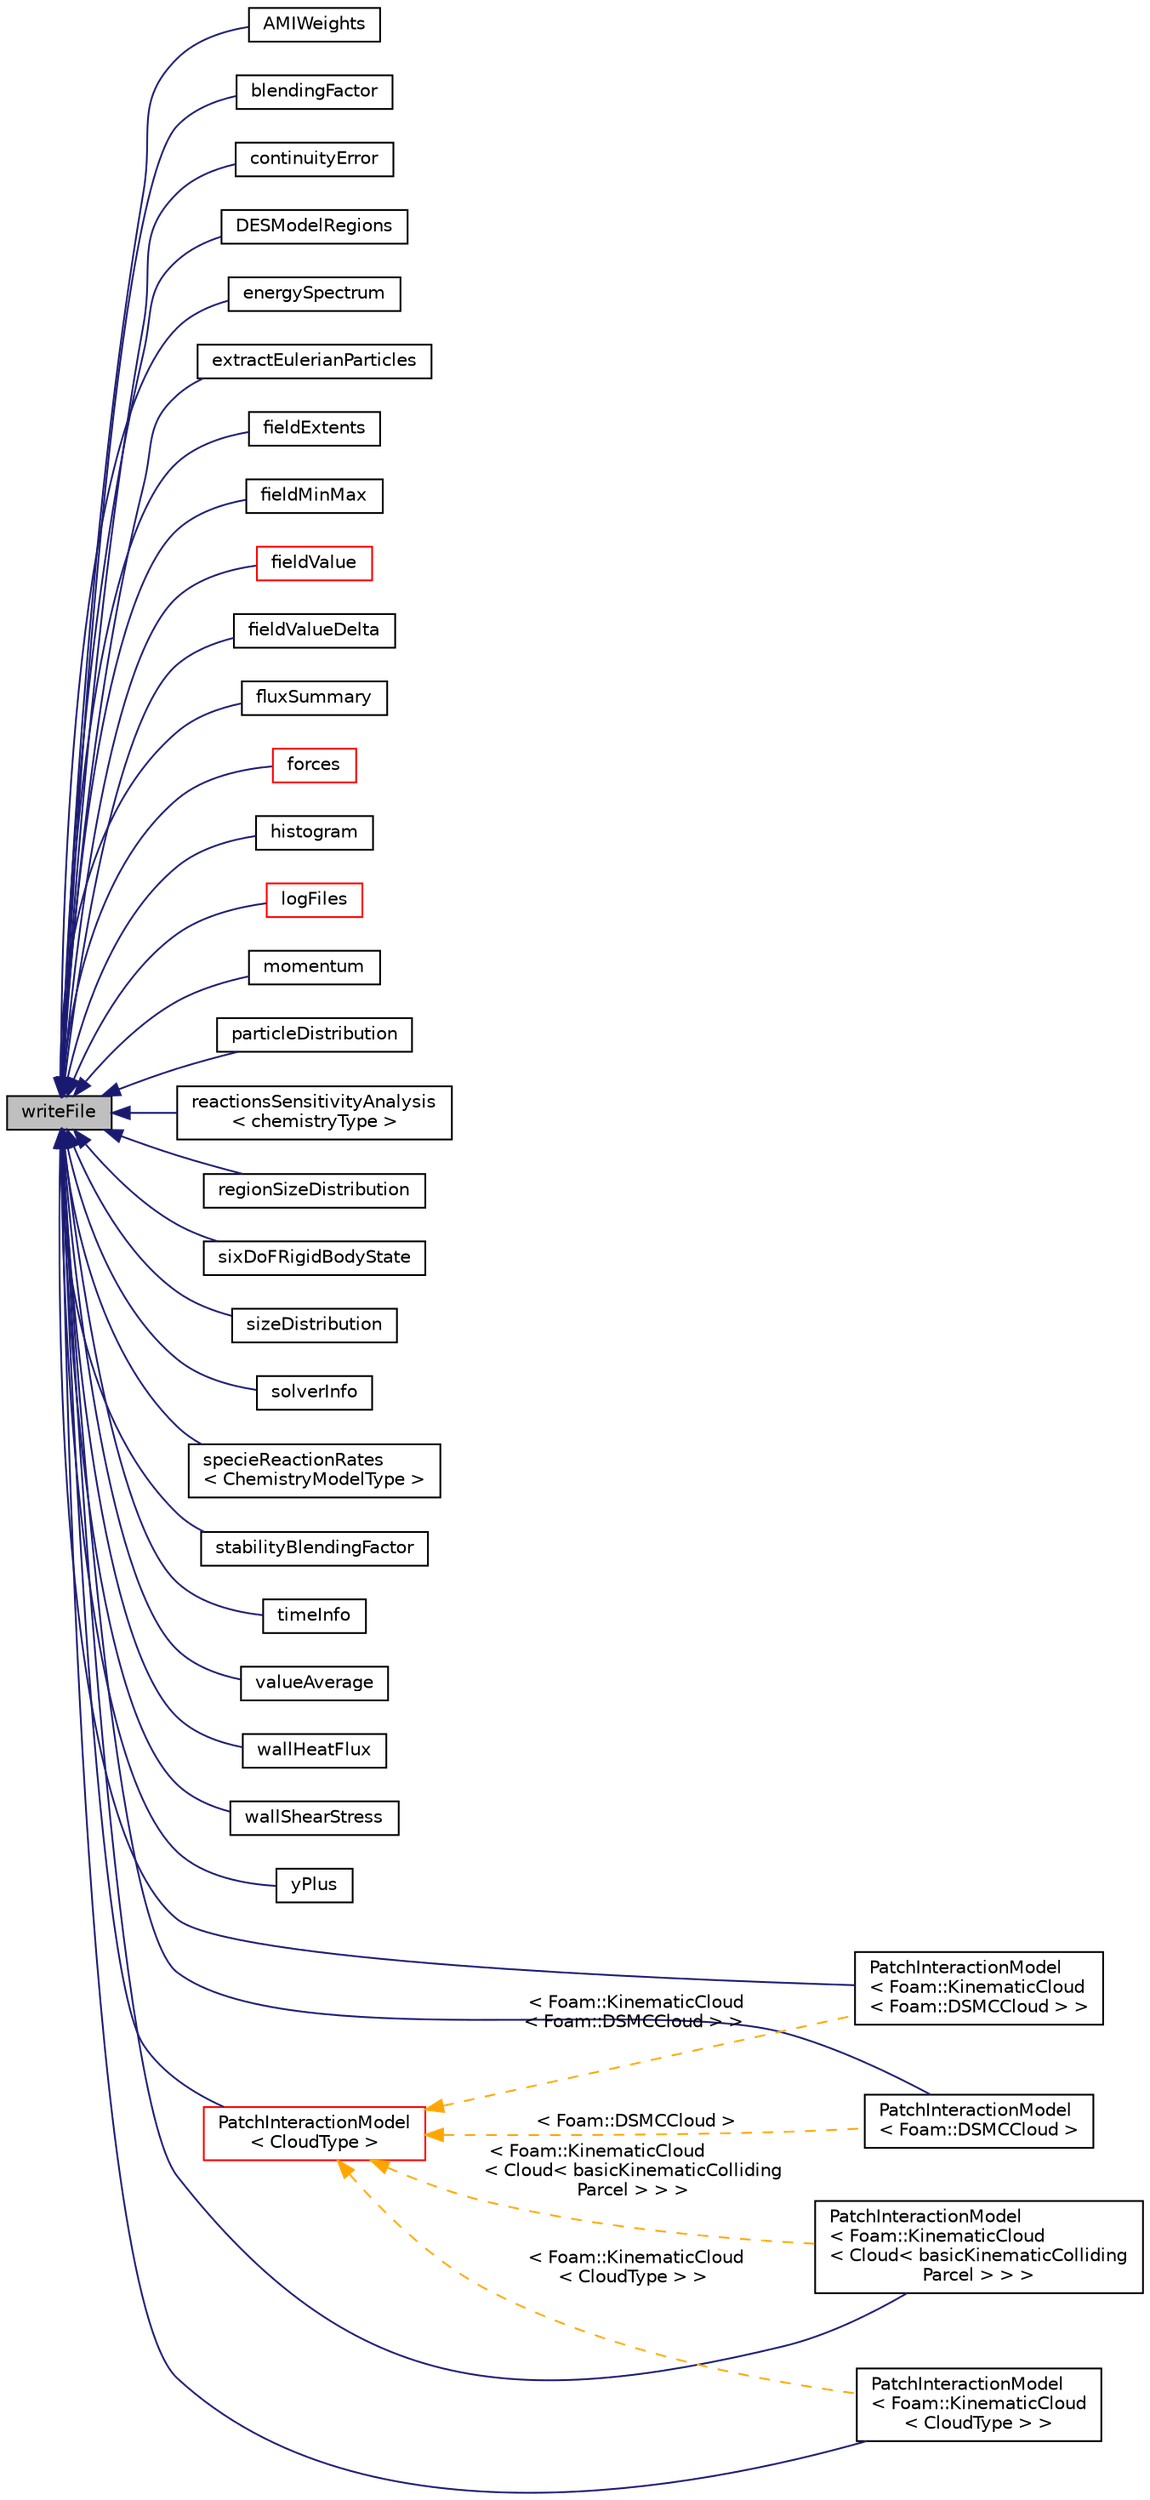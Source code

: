 digraph "writeFile"
{
  bgcolor="transparent";
  edge [fontname="Helvetica",fontsize="10",labelfontname="Helvetica",labelfontsize="10"];
  node [fontname="Helvetica",fontsize="10",shape=record];
  rankdir="LR";
  Node1 [label="writeFile",height=0.2,width=0.4,color="black", fillcolor="grey75", style="filled" fontcolor="black"];
  Node1 -> Node2 [dir="back",color="midnightblue",fontsize="10",style="solid",fontname="Helvetica"];
  Node2 [label="AMIWeights",height=0.2,width=0.4,color="black",URL="$classFoam_1_1functionObjects_1_1AMIWeights.html",tooltip="Reports the min/max/average AMI weights to text file and optionally writes VTK surfaces of the sum of..."];
  Node1 -> Node3 [dir="back",color="midnightblue",fontsize="10",style="solid",fontname="Helvetica"];
  Node3 [label="blendingFactor",height=0.2,width=0.4,color="black",URL="$classFoam_1_1functionObjects_1_1blendingFactor.html",tooltip="Calculates and outputs the blendingFactor as used by the bended convection schemes. The output is a volume field (cells) whose value is calculated via the maximum blending factor for any cell face. "];
  Node1 -> Node4 [dir="back",color="midnightblue",fontsize="10",style="solid",fontname="Helvetica"];
  Node4 [label="continuityError",height=0.2,width=0.4,color="black",URL="$classFoam_1_1functionObjects_1_1continuityError.html",tooltip="Calculates the continuity error for a flux field. "];
  Node1 -> Node5 [dir="back",color="midnightblue",fontsize="10",style="solid",fontname="Helvetica"];
  Node5 [label="DESModelRegions",height=0.2,width=0.4,color="black",URL="$classFoam_1_1functionObjects_1_1DESModelRegions.html",tooltip="This function object writes out an indicator field for DES turbulence calculations, that is: "];
  Node1 -> Node6 [dir="back",color="midnightblue",fontsize="10",style="solid",fontname="Helvetica"];
  Node6 [label="energySpectrum",height=0.2,width=0.4,color="black",URL="$classFoam_1_1functionObjects_1_1energySpectrum.html",tooltip="Calculates the energy spectrum for a structured IJK mesh. "];
  Node1 -> Node7 [dir="back",color="midnightblue",fontsize="10",style="solid",fontname="Helvetica"];
  Node7 [label="extractEulerianParticles",height=0.2,width=0.4,color="black",URL="$classFoam_1_1functionObjects_1_1extractEulerianParticles.html",tooltip="Generates particle size information from Eulerian calculations, e.g. VoF. "];
  Node1 -> Node8 [dir="back",color="midnightblue",fontsize="10",style="solid",fontname="Helvetica"];
  Node8 [label="fieldExtents",height=0.2,width=0.4,color="black",URL="$classFoam_1_1functionObjects_1_1fieldExtents.html",tooltip="Calculates the spatial minimum and maximum extents of a field. "];
  Node1 -> Node9 [dir="back",color="midnightblue",fontsize="10",style="solid",fontname="Helvetica"];
  Node9 [label="fieldMinMax",height=0.2,width=0.4,color="black",URL="$classFoam_1_1functionObjects_1_1fieldMinMax.html",tooltip="Calculates the value and location of scalar minimum and maximum for a list of user-specified fields..."];
  Node1 -> Node10 [dir="back",color="midnightblue",fontsize="10",style="solid",fontname="Helvetica"];
  Node10 [label="fieldValue",height=0.2,width=0.4,color="red",URL="$classFoam_1_1functionObjects_1_1fieldValue.html",tooltip="Base class for field value-based function objects. "];
  Node1 -> Node11 [dir="back",color="midnightblue",fontsize="10",style="solid",fontname="Helvetica"];
  Node11 [label="fieldValueDelta",height=0.2,width=0.4,color="black",URL="$classFoam_1_1functionObjects_1_1fieldValues_1_1fieldValueDelta.html",tooltip="Provides an operation between two &#39;field value&#39; function objects. "];
  Node1 -> Node12 [dir="back",color="midnightblue",fontsize="10",style="solid",fontname="Helvetica"];
  Node12 [label="fluxSummary",height=0.2,width=0.4,color="black",URL="$classFoam_1_1functionObjects_1_1fluxSummary.html",tooltip="This function object calculates the flux across selections of faces. "];
  Node1 -> Node13 [dir="back",color="midnightblue",fontsize="10",style="solid",fontname="Helvetica"];
  Node13 [label="forces",height=0.2,width=0.4,color="red",URL="$classFoam_1_1functionObjects_1_1forces.html",tooltip="Calculates the forces and moments by integrating the pressure and skin-friction forces over a given l..."];
  Node1 -> Node14 [dir="back",color="midnightblue",fontsize="10",style="solid",fontname="Helvetica"];
  Node14 [label="histogram",height=0.2,width=0.4,color="black",URL="$classFoam_1_1functionObjects_1_1histogram.html",tooltip="Write the volume-weighted histogram of a volScalarField. "];
  Node1 -> Node15 [dir="back",color="midnightblue",fontsize="10",style="solid",fontname="Helvetica"];
  Node15 [label="logFiles",height=0.2,width=0.4,color="red",URL="$classFoam_1_1functionObjects_1_1logFiles.html",tooltip="functionObject base class for creating, maintaining and writing log files e.g. integrated or averaged..."];
  Node1 -> Node16 [dir="back",color="midnightblue",fontsize="10",style="solid",fontname="Helvetica"];
  Node16 [label="momentum",height=0.2,width=0.4,color="black",URL="$classFoam_1_1functionObjects_1_1momentum.html",tooltip="Calculates linear/angular momentum, reporting integral values and optionally writing the fields..."];
  Node1 -> Node17 [dir="back",color="midnightblue",fontsize="10",style="solid",fontname="Helvetica"];
  Node17 [label="particleDistribution",height=0.2,width=0.4,color="black",URL="$classFoam_1_1functionObjects_1_1particleDistribution.html",tooltip="Generates a particle distribution for lagrangian data at a given time. "];
  Node1 -> Node18 [dir="back",color="midnightblue",fontsize="10",style="solid",fontname="Helvetica"];
  Node18 [label="reactionsSensitivityAnalysis\l\< chemistryType \>",height=0.2,width=0.4,color="black",URL="$classFoam_1_1functionObjects_1_1reactionsSensitivityAnalysis.html",tooltip="This function object creates four data files named: "];
  Node1 -> Node19 [dir="back",color="midnightblue",fontsize="10",style="solid",fontname="Helvetica"];
  Node19 [label="regionSizeDistribution",height=0.2,width=0.4,color="black",URL="$classFoam_1_1functionObjects_1_1regionSizeDistribution.html",tooltip="Creates a size distribution via interrogating a continuous phase fraction field. "];
  Node1 -> Node20 [dir="back",color="midnightblue",fontsize="10",style="solid",fontname="Helvetica"];
  Node20 [label="sixDoFRigidBodyState",height=0.2,width=0.4,color="black",URL="$classFoam_1_1functionObjects_1_1sixDoFRigidBodyState.html",tooltip="Writes the 6-DoF motion state. "];
  Node1 -> Node21 [dir="back",color="midnightblue",fontsize="10",style="solid",fontname="Helvetica"];
  Node21 [label="sizeDistribution",height=0.2,width=0.4,color="black",URL="$classFoam_1_1functionObjects_1_1sizeDistribution.html",tooltip="This function object calculates and outputs information about the size distribution of the dispersed ..."];
  Node1 -> Node22 [dir="back",color="midnightblue",fontsize="10",style="solid",fontname="Helvetica"];
  Node22 [label="solverInfo",height=0.2,width=0.4,color="black",URL="$classFoam_1_1functionObjects_1_1solverInfo.html",tooltip="Writes solver information for a list of user-specified fields. "];
  Node1 -> Node23 [dir="back",color="midnightblue",fontsize="10",style="solid",fontname="Helvetica"];
  Node23 [label="specieReactionRates\l\< ChemistryModelType \>",height=0.2,width=0.4,color="black",URL="$classFoam_1_1functionObjects_1_1specieReactionRates.html",tooltip="Writes the domain averaged reaction rates for each specie for each reaction into the file &lt;timeDir&gt;/s..."];
  Node1 -> Node24 [dir="back",color="midnightblue",fontsize="10",style="solid",fontname="Helvetica"];
  Node24 [label="stabilityBlendingFactor",height=0.2,width=0.4,color="black",URL="$classFoam_1_1functionObjects_1_1stabilityBlendingFactor.html",tooltip="Calculates and outputs the stabilityBlendingFactor to be used by the local blended convection scheme..."];
  Node1 -> Node25 [dir="back",color="midnightblue",fontsize="10",style="solid",fontname="Helvetica"];
  Node25 [label="timeInfo",height=0.2,width=0.4,color="black",URL="$classFoam_1_1functionObjects_1_1timeInfo.html",tooltip="Writes the run time (time-step), cpuTime and clockTime - optionally with cpuTime and clockTime change..."];
  Node1 -> Node26 [dir="back",color="midnightblue",fontsize="10",style="solid",fontname="Helvetica"];
  Node26 [label="valueAverage",height=0.2,width=0.4,color="black",URL="$classFoam_1_1functionObjects_1_1valueAverage.html",tooltip="This function object calculates the average value from the output of function objects that generate s..."];
  Node1 -> Node27 [dir="back",color="midnightblue",fontsize="10",style="solid",fontname="Helvetica"];
  Node27 [label="wallHeatFlux",height=0.2,width=0.4,color="black",URL="$classFoam_1_1functionObjects_1_1wallHeatFlux.html",tooltip="Calculates and write the heat-flux at wall patches as the volScalarField field &#39;wallHeatFlux&#39;. "];
  Node1 -> Node28 [dir="back",color="midnightblue",fontsize="10",style="solid",fontname="Helvetica"];
  Node28 [label="wallShearStress",height=0.2,width=0.4,color="black",URL="$classFoam_1_1functionObjects_1_1wallShearStress.html",tooltip="Calculates and write the shear-stress at wall patches as the volVectorField field &#39;wallShearStress&#39;..."];
  Node1 -> Node29 [dir="back",color="midnightblue",fontsize="10",style="solid",fontname="Helvetica"];
  Node29 [label="yPlus",height=0.2,width=0.4,color="black",URL="$classFoam_1_1functionObjects_1_1yPlus.html",tooltip="Evaluates and outputs turbulence y+ for turbulence models. "];
  Node1 -> Node30 [dir="back",color="midnightblue",fontsize="10",style="solid",fontname="Helvetica"];
  Node30 [label="PatchInteractionModel\l\< CloudType \>",height=0.2,width=0.4,color="red",URL="$classFoam_1_1PatchInteractionModel.html",tooltip="Templated patch interaction model class. "];
  Node30 -> Node31 [dir="back",color="orange",fontsize="10",style="dashed",label=" \< Foam::DSMCCloud \>" ,fontname="Helvetica"];
  Node31 [label="PatchInteractionModel\l\< Foam::DSMCCloud \>",height=0.2,width=0.4,color="black",URL="$classFoam_1_1PatchInteractionModel.html"];
  Node30 -> Node32 [dir="back",color="orange",fontsize="10",style="dashed",label=" \< Foam::KinematicCloud\l\< Foam::DSMCCloud \> \>" ,fontname="Helvetica"];
  Node32 [label="PatchInteractionModel\l\< Foam::KinematicCloud\l\< Foam::DSMCCloud \> \>",height=0.2,width=0.4,color="black",URL="$classFoam_1_1PatchInteractionModel.html"];
  Node30 -> Node33 [dir="back",color="orange",fontsize="10",style="dashed",label=" \< Foam::KinematicCloud\l\< CloudType \> \>" ,fontname="Helvetica"];
  Node33 [label="PatchInteractionModel\l\< Foam::KinematicCloud\l\< CloudType \> \>",height=0.2,width=0.4,color="black",URL="$classFoam_1_1PatchInteractionModel.html"];
  Node30 -> Node34 [dir="back",color="orange",fontsize="10",style="dashed",label=" \< Foam::KinematicCloud\l\< Cloud\< basicKinematicColliding\lParcel \> \> \>" ,fontname="Helvetica"];
  Node34 [label="PatchInteractionModel\l\< Foam::KinematicCloud\l\< Cloud\< basicKinematicColliding\lParcel \> \> \>",height=0.2,width=0.4,color="black",URL="$classFoam_1_1PatchInteractionModel.html"];
  Node1 -> Node31 [dir="back",color="midnightblue",fontsize="10",style="solid",fontname="Helvetica"];
  Node1 -> Node34 [dir="back",color="midnightblue",fontsize="10",style="solid",fontname="Helvetica"];
  Node1 -> Node33 [dir="back",color="midnightblue",fontsize="10",style="solid",fontname="Helvetica"];
  Node1 -> Node32 [dir="back",color="midnightblue",fontsize="10",style="solid",fontname="Helvetica"];
}
